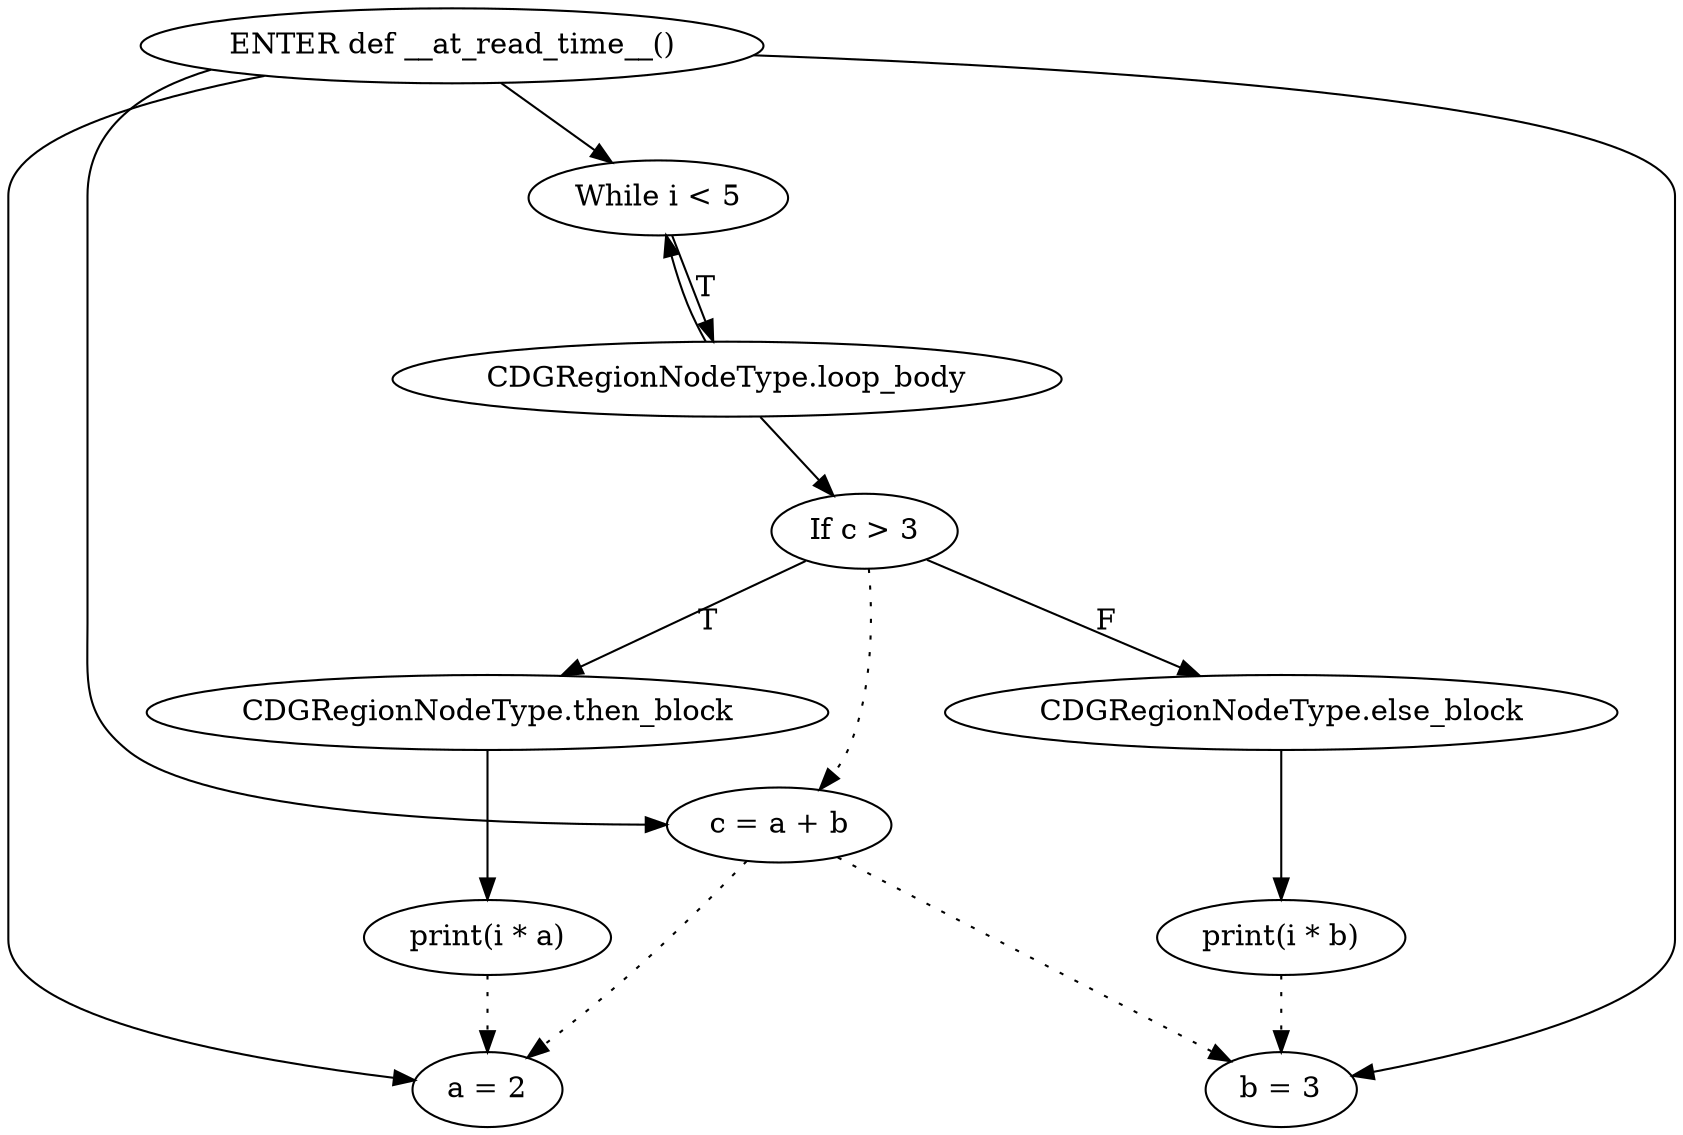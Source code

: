 digraph {
	subgraph sub_0 {
	}
	subgraph sub_1 {
		"eea686ec-059f-4342-9cc5-aa5c1ff61895" [label="ENTER def __at_read_time__()"]
		"afb540c2-4d8d-4fce-b39f-d4cd16929bdd" [label="a = 2"]
		"f0b09095-ed2e-4070-9df1-c0a1633fecd4" [label="b = 3"]
		"d1730f91-f4c5-4fb7-a775-e1f8628c1d85" [label="c = a + b"]
		"b8517de9-716e-4c58-a68b-e7351ddccccd" [label="While i < 5"]
		"1203faae-3ea2-494c-af6b-6c31aef13339" [label="CDGRegionNodeType.loop_body"]
		"45a309d6-2892-4296-a16c-33c791c8fa0d" [label="If c > 3"]
		"96685ab1-ec85-42ba-9d42-47880ec8fcc3" [label="CDGRegionNodeType.then_block"]
		"1e422ef9-4c39-4317-8d0f-9db9f828676f" [label="print(i * a)"]
		"b44a7eb2-7b58-40d4-a5b8-635d5aa3359c" [label="CDGRegionNodeType.else_block"]
		"3b72e9d0-3466-4778-9830-fb11a8c22458" [label="print(i * b)"]
		"eea686ec-059f-4342-9cc5-aa5c1ff61895" -> "afb540c2-4d8d-4fce-b39f-d4cd16929bdd" [style=solid]
		"eea686ec-059f-4342-9cc5-aa5c1ff61895" -> "f0b09095-ed2e-4070-9df1-c0a1633fecd4" [style=solid]
		"eea686ec-059f-4342-9cc5-aa5c1ff61895" -> "d1730f91-f4c5-4fb7-a775-e1f8628c1d85" [style=solid]
		"eea686ec-059f-4342-9cc5-aa5c1ff61895" -> "b8517de9-716e-4c58-a68b-e7351ddccccd" [style=solid]
		"1203faae-3ea2-494c-af6b-6c31aef13339" -> "b8517de9-716e-4c58-a68b-e7351ddccccd" [style=solid]
		"b8517de9-716e-4c58-a68b-e7351ddccccd" -> "1203faae-3ea2-494c-af6b-6c31aef13339" [label=T style=solid]
		"1203faae-3ea2-494c-af6b-6c31aef13339" -> "45a309d6-2892-4296-a16c-33c791c8fa0d" [style=solid]
		"45a309d6-2892-4296-a16c-33c791c8fa0d" -> "96685ab1-ec85-42ba-9d42-47880ec8fcc3" [label=T style=solid]
		"96685ab1-ec85-42ba-9d42-47880ec8fcc3" -> "1e422ef9-4c39-4317-8d0f-9db9f828676f" [style=solid]
		"45a309d6-2892-4296-a16c-33c791c8fa0d" -> "b44a7eb2-7b58-40d4-a5b8-635d5aa3359c" [label=F style=solid]
		"b44a7eb2-7b58-40d4-a5b8-635d5aa3359c" -> "3b72e9d0-3466-4778-9830-fb11a8c22458" [style=solid]
		"d1730f91-f4c5-4fb7-a775-e1f8628c1d85" -> "afb540c2-4d8d-4fce-b39f-d4cd16929bdd" [style=dotted]
		"d1730f91-f4c5-4fb7-a775-e1f8628c1d85" -> "f0b09095-ed2e-4070-9df1-c0a1633fecd4" [style=dotted]
		"45a309d6-2892-4296-a16c-33c791c8fa0d" -> "d1730f91-f4c5-4fb7-a775-e1f8628c1d85" [style=dotted]
		"1e422ef9-4c39-4317-8d0f-9db9f828676f" -> "afb540c2-4d8d-4fce-b39f-d4cd16929bdd" [style=dotted]
		"3b72e9d0-3466-4778-9830-fb11a8c22458" -> "f0b09095-ed2e-4070-9df1-c0a1633fecd4" [style=dotted]
	}
}
